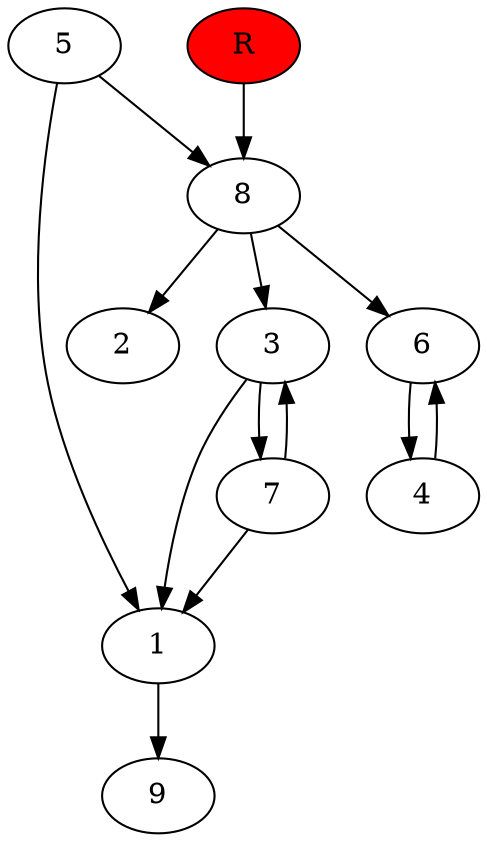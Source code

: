 digraph prb31724 {
	1
	2
	3
	4
	5
	6
	7
	8
	R [fillcolor="#ff0000" style=filled]
	1 -> 9
	3 -> 1
	3 -> 7
	4 -> 6
	5 -> 1
	5 -> 8
	6 -> 4
	7 -> 1
	7 -> 3
	8 -> 2
	8 -> 3
	8 -> 6
	R -> 8
}
